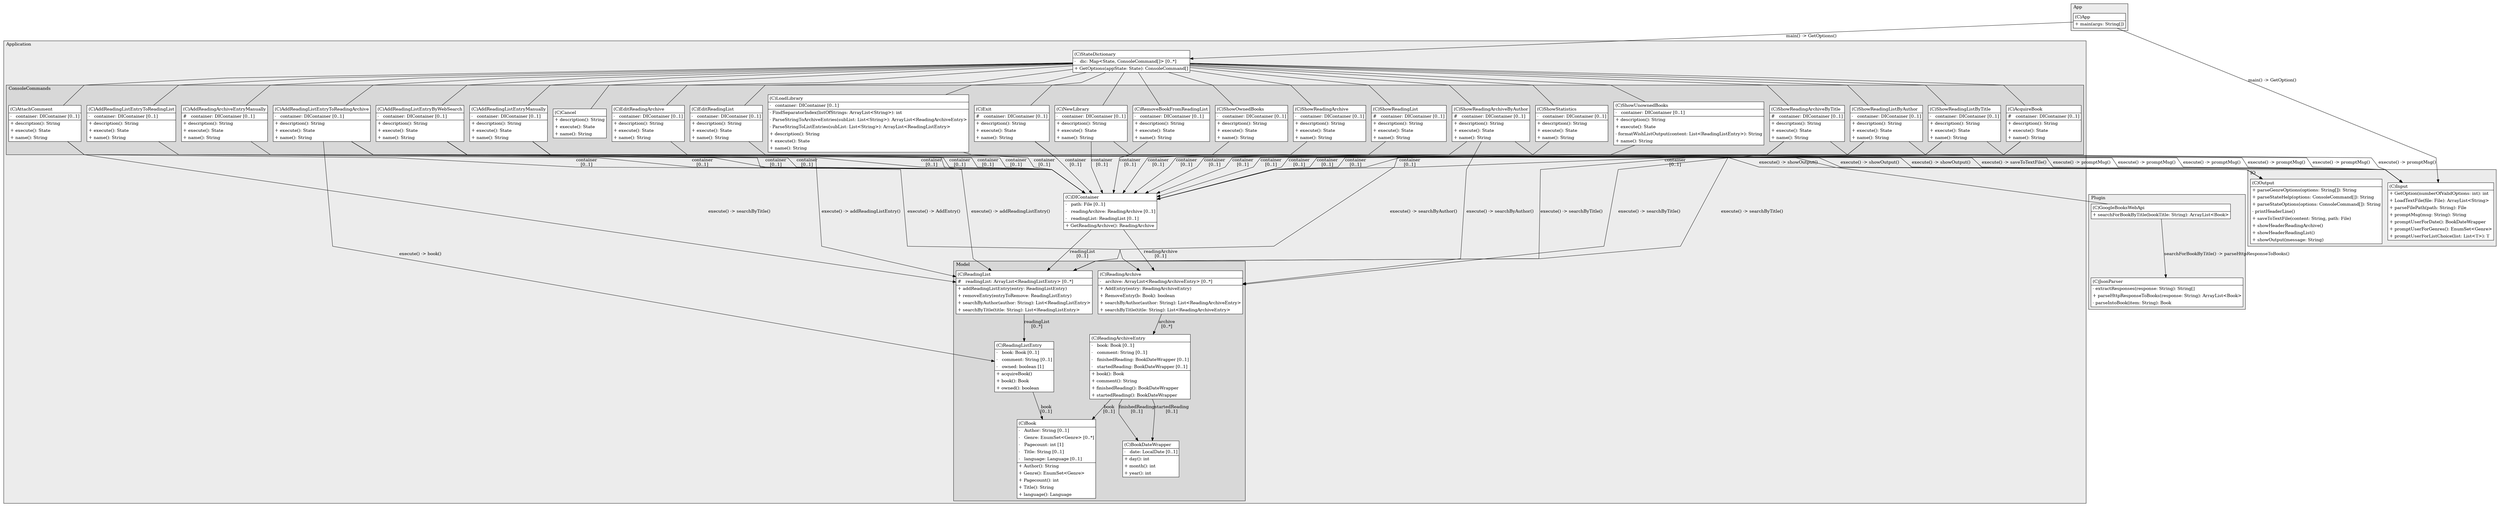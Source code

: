 @startuml

/' diagram meta data start
config=StructureConfiguration;
{
  "projectClassification": {
    "searchMode": "OpenProject", // OpenProject, AllProjects
    "includedProjects": "",
    "pathEndKeywords": "*.impl",
    "isClientPath": "",
    "isClientName": "",
    "isTestPath": "",
    "isTestName": "",
    "isMappingPath": "",
    "isMappingName": "",
    "isDataAccessPath": "",
    "isDataAccessName": "",
    "isDataStructurePath": "",
    "isDataStructureName": "",
    "isInterfaceStructuresPath": "",
    "isInterfaceStructuresName": "",
    "isEntryPointPath": "",
    "isEntryPointName": "",
    "treatFinalFieldsAsMandatory": false
  },
  "graphRestriction": {
    "classPackageExcludeFilter": "",
    "classPackageIncludeFilter": "",
    "classNameExcludeFilter": "",
    "classNameIncludeFilter": "",
    "methodNameExcludeFilter": "",
    "methodNameIncludeFilter": "",
    "removeByInheritance": "", // inheritance/annotation based filtering is done in a second step
    "removeByAnnotation": "",
    "removeByClassPackage": "", // cleanup the graph after inheritance/annotation based filtering is done
    "removeByClassName": "",
    "cutMappings": false,
    "cutEnum": true,
    "cutTests": true,
    "cutClient": true,
    "cutDataAccess": false,
    "cutInterfaceStructures": false,
    "cutDataStructures": false,
    "cutGetterAndSetter": true,
    "cutConstructors": true
  },
  "graphTraversal": {
    "forwardDepth": 6,
    "backwardDepth": 6,
    "classPackageExcludeFilter": "",
    "classPackageIncludeFilter": "",
    "classNameExcludeFilter": "",
    "classNameIncludeFilter": "",
    "methodNameExcludeFilter": "",
    "methodNameIncludeFilter": "",
    "hideMappings": false,
    "hideDataStructures": false,
    "hidePrivateMethods": true,
    "hideInterfaceCalls": true, // indirection: implementation -> interface (is hidden) -> implementation
    "onlyShowApplicationEntryPoints": false, // root node is included
    "useMethodCallsForStructureDiagram": "ForwardOnly" // ForwardOnly, BothDirections, No
  },
  "details": {
    "aggregation": "GroupByClass", // ByClass, GroupByClass, None
    "showClassGenericTypes": true,
    "showMethods": true,
    "showMethodParameterNames": true,
    "showMethodParameterTypes": true,
    "showMethodReturnType": true,
    "showPackageLevels": 2,
    "showDetailedClassStructure": true
  },
  "rootClass": "App",
  "extensionCallbackMethod": "" // qualified.class.name#methodName - signature: public static String method(String)
}
diagram meta data end '/



digraph g {
    rankdir="TB"
    splines=polyline
    

'nodes 
subgraph cluster_1072845520 { 
   	label=Application
	labeljust=l
	fillcolor="#ececec"
	style=filled
   
   DIContainer160408811[
	label=<<TABLE BORDER="1" CELLBORDER="0" CELLPADDING="4" CELLSPACING="0">
<TR><TD ALIGN="LEFT" >(C)DIContainer</TD></TR>
<HR/>
<TR><TD ALIGN="LEFT" >-   path: File [0..1]</TD></TR>
<TR><TD ALIGN="LEFT" >-   readingArchive: ReadingArchive [0..1]</TD></TR>
<TR><TD ALIGN="LEFT" >-   readingList: ReadingList [0..1]</TD></TR>
<HR/>
<TR><TD ALIGN="LEFT" >+ GetReadingArchive(): ReadingArchive</TD></TR>
</TABLE>>
	style=filled
	margin=0
	shape=plaintext
	fillcolor="#FFFFFF"
];

StateDictionary160408811[
	label=<<TABLE BORDER="1" CELLBORDER="0" CELLPADDING="4" CELLSPACING="0">
<TR><TD ALIGN="LEFT" >(C)StateDictionary</TD></TR>
<HR/>
<TR><TD ALIGN="LEFT" >-   dic: Map&lt;State, ConsoleCommand[]&gt; [0..*]</TD></TR>
<HR/>
<TR><TD ALIGN="LEFT" >+ GetOptions(appState: State): ConsoleCommand[]</TD></TR>
</TABLE>>
	style=filled
	margin=0
	shape=plaintext
	fillcolor="#FFFFFF"
];

subgraph cluster_1770848053 { 
   	label=Model
	labeljust=l
	fillcolor="#d8d8d8"
	style=filled
   
   Book481104144[
	label=<<TABLE BORDER="1" CELLBORDER="0" CELLPADDING="4" CELLSPACING="0">
<TR><TD ALIGN="LEFT" >(C)Book</TD></TR>
<HR/>
<TR><TD ALIGN="LEFT" >-   Author: String [0..1]</TD></TR>
<TR><TD ALIGN="LEFT" >-   Genre: EnumSet&lt;Genre&gt; [0..*]</TD></TR>
<TR><TD ALIGN="LEFT" >-   Pagecount: int [1]</TD></TR>
<TR><TD ALIGN="LEFT" >-   Title: String [0..1]</TD></TR>
<TR><TD ALIGN="LEFT" >-   language: Language [0..1]</TD></TR>
<HR/>
<TR><TD ALIGN="LEFT" >+ Author(): String</TD></TR>
<TR><TD ALIGN="LEFT" >+ Genre(): EnumSet&lt;Genre&gt;</TD></TR>
<TR><TD ALIGN="LEFT" >+ Pagecount(): int</TD></TR>
<TR><TD ALIGN="LEFT" >+ Title(): String</TD></TR>
<TR><TD ALIGN="LEFT" >+ language(): Language</TD></TR>
</TABLE>>
	style=filled
	margin=0
	shape=plaintext
	fillcolor="#FFFFFF"
];

BookDateWrapper481104144[
	label=<<TABLE BORDER="1" CELLBORDER="0" CELLPADDING="4" CELLSPACING="0">
<TR><TD ALIGN="LEFT" >(C)BookDateWrapper</TD></TR>
<HR/>
<TR><TD ALIGN="LEFT" >-   date: LocalDate [0..1]</TD></TR>
<HR/>
<TR><TD ALIGN="LEFT" >+ day(): int</TD></TR>
<TR><TD ALIGN="LEFT" >+ month(): int</TD></TR>
<TR><TD ALIGN="LEFT" >+ year(): int</TD></TR>
</TABLE>>
	style=filled
	margin=0
	shape=plaintext
	fillcolor="#FFFFFF"
];

ReadingArchive481104144[
	label=<<TABLE BORDER="1" CELLBORDER="0" CELLPADDING="4" CELLSPACING="0">
<TR><TD ALIGN="LEFT" >(C)ReadingArchive</TD></TR>
<HR/>
<TR><TD ALIGN="LEFT" >-   archive: ArrayList&lt;ReadingArchiveEntry&gt; [0..*]</TD></TR>
<HR/>
<TR><TD ALIGN="LEFT" >+ AddEntry(entry: ReadingArchiveEntry)</TD></TR>
<TR><TD ALIGN="LEFT" >+ RemoveEntry(b: Book): boolean</TD></TR>
<TR><TD ALIGN="LEFT" >+ searchByAuthor(author: String): List&lt;ReadingArchiveEntry&gt;</TD></TR>
<TR><TD ALIGN="LEFT" >+ searchByTitle(title: String): List&lt;ReadingArchiveEntry&gt;</TD></TR>
</TABLE>>
	style=filled
	margin=0
	shape=plaintext
	fillcolor="#FFFFFF"
];

ReadingArchiveEntry481104144[
	label=<<TABLE BORDER="1" CELLBORDER="0" CELLPADDING="4" CELLSPACING="0">
<TR><TD ALIGN="LEFT" >(C)ReadingArchiveEntry</TD></TR>
<HR/>
<TR><TD ALIGN="LEFT" >-   book: Book [0..1]</TD></TR>
<TR><TD ALIGN="LEFT" >-   comment: String [0..1]</TD></TR>
<TR><TD ALIGN="LEFT" >-   finishedReading: BookDateWrapper [0..1]</TD></TR>
<TR><TD ALIGN="LEFT" >-   startedReading: BookDateWrapper [0..1]</TD></TR>
<HR/>
<TR><TD ALIGN="LEFT" >+ book(): Book</TD></TR>
<TR><TD ALIGN="LEFT" >+ comment(): String</TD></TR>
<TR><TD ALIGN="LEFT" >+ finishedReading(): BookDateWrapper</TD></TR>
<TR><TD ALIGN="LEFT" >+ startedReading(): BookDateWrapper</TD></TR>
</TABLE>>
	style=filled
	margin=0
	shape=plaintext
	fillcolor="#FFFFFF"
];

ReadingList481104144[
	label=<<TABLE BORDER="1" CELLBORDER="0" CELLPADDING="4" CELLSPACING="0">
<TR><TD ALIGN="LEFT" >(C)ReadingList</TD></TR>
<HR/>
<TR><TD ALIGN="LEFT" >#   readingList: ArrayList&lt;ReadingListEntry&gt; [0..*]</TD></TR>
<HR/>
<TR><TD ALIGN="LEFT" >+ addReadingListEntry(entry: ReadingListEntry)</TD></TR>
<TR><TD ALIGN="LEFT" >+ removeEntry(entryToRemove: ReadingListEntry)</TD></TR>
<TR><TD ALIGN="LEFT" >+ searchByAuthor(author: String): List&lt;ReadingListEntry&gt;</TD></TR>
<TR><TD ALIGN="LEFT" >+ searchByTitle(title: String): List&lt;ReadingListEntry&gt;</TD></TR>
</TABLE>>
	style=filled
	margin=0
	shape=plaintext
	fillcolor="#FFFFFF"
];

ReadingListEntry481104144[
	label=<<TABLE BORDER="1" CELLBORDER="0" CELLPADDING="4" CELLSPACING="0">
<TR><TD ALIGN="LEFT" >(C)ReadingListEntry</TD></TR>
<HR/>
<TR><TD ALIGN="LEFT" >-   book: Book [0..1]</TD></TR>
<TR><TD ALIGN="LEFT" >-   comment: String [0..1]</TD></TR>
<TR><TD ALIGN="LEFT" >-   owned: boolean [1]</TD></TR>
<HR/>
<TR><TD ALIGN="LEFT" >+ acquireBook()</TD></TR>
<TR><TD ALIGN="LEFT" >+ book(): Book</TD></TR>
<TR><TD ALIGN="LEFT" >+ owned(): boolean</TD></TR>
</TABLE>>
	style=filled
	margin=0
	shape=plaintext
	fillcolor="#FFFFFF"
];
} 

subgraph cluster_622202847 { 
   	label=ConsoleCommands
	labeljust=l
	fillcolor="#d8d8d8"
	style=filled
   
   AcquireBook1398555944[
	label=<<TABLE BORDER="1" CELLBORDER="0" CELLPADDING="4" CELLSPACING="0">
<TR><TD ALIGN="LEFT" >(C)AcquireBook</TD></TR>
<HR/>
<TR><TD ALIGN="LEFT" >#   container: DIContainer [0..1]</TD></TR>
<HR/>
<TR><TD ALIGN="LEFT" >+ description(): String</TD></TR>
<TR><TD ALIGN="LEFT" >+ execute(): State</TD></TR>
<TR><TD ALIGN="LEFT" >+ name(): String</TD></TR>
</TABLE>>
	style=filled
	margin=0
	shape=plaintext
	fillcolor="#FFFFFF"
];

AddReadingArchiveEntryManually167638088[
	label=<<TABLE BORDER="1" CELLBORDER="0" CELLPADDING="4" CELLSPACING="0">
<TR><TD ALIGN="LEFT" >(C)AddReadingArchiveEntryManually</TD></TR>
<HR/>
<TR><TD ALIGN="LEFT" >#   container: DIContainer [0..1]</TD></TR>
<HR/>
<TR><TD ALIGN="LEFT" >+ description(): String</TD></TR>
<TR><TD ALIGN="LEFT" >+ execute(): State</TD></TR>
<TR><TD ALIGN="LEFT" >+ name(): String</TD></TR>
</TABLE>>
	style=filled
	margin=0
	shape=plaintext
	fillcolor="#FFFFFF"
];

AddReadingListEntryByWebSearch1398555944[
	label=<<TABLE BORDER="1" CELLBORDER="0" CELLPADDING="4" CELLSPACING="0">
<TR><TD ALIGN="LEFT" >(C)AddReadingListEntryByWebSearch</TD></TR>
<HR/>
<TR><TD ALIGN="LEFT" >-   container: DIContainer [0..1]</TD></TR>
<HR/>
<TR><TD ALIGN="LEFT" >+ description(): String</TD></TR>
<TR><TD ALIGN="LEFT" >+ execute(): State</TD></TR>
<TR><TD ALIGN="LEFT" >+ name(): String</TD></TR>
</TABLE>>
	style=filled
	margin=0
	shape=plaintext
	fillcolor="#FFFFFF"
];

AddReadingListEntryManually1398555944[
	label=<<TABLE BORDER="1" CELLBORDER="0" CELLPADDING="4" CELLSPACING="0">
<TR><TD ALIGN="LEFT" >(C)AddReadingListEntryManually</TD></TR>
<HR/>
<TR><TD ALIGN="LEFT" >-   container: DIContainer [0..1]</TD></TR>
<HR/>
<TR><TD ALIGN="LEFT" >+ description(): String</TD></TR>
<TR><TD ALIGN="LEFT" >+ execute(): State</TD></TR>
<TR><TD ALIGN="LEFT" >+ name(): String</TD></TR>
</TABLE>>
	style=filled
	margin=0
	shape=plaintext
	fillcolor="#FFFFFF"
];

AddReadingListEntryToReadingArchive167638088[
	label=<<TABLE BORDER="1" CELLBORDER="0" CELLPADDING="4" CELLSPACING="0">
<TR><TD ALIGN="LEFT" >(C)AddReadingListEntryToReadingArchive</TD></TR>
<HR/>
<TR><TD ALIGN="LEFT" >-   container: DIContainer [0..1]</TD></TR>
<HR/>
<TR><TD ALIGN="LEFT" >+ description(): String</TD></TR>
<TR><TD ALIGN="LEFT" >+ execute(): State</TD></TR>
<TR><TD ALIGN="LEFT" >+ name(): String</TD></TR>
</TABLE>>
	style=filled
	margin=0
	shape=plaintext
	fillcolor="#FFFFFF"
];

AddReadingListEntryToReadingList1398555944[
	label=<<TABLE BORDER="1" CELLBORDER="0" CELLPADDING="4" CELLSPACING="0">
<TR><TD ALIGN="LEFT" >(C)AddReadingListEntryToReadingList</TD></TR>
<HR/>
<TR><TD ALIGN="LEFT" >-   container: DIContainer [0..1]</TD></TR>
<HR/>
<TR><TD ALIGN="LEFT" >+ description(): String</TD></TR>
<TR><TD ALIGN="LEFT" >+ execute(): State</TD></TR>
<TR><TD ALIGN="LEFT" >+ name(): String</TD></TR>
</TABLE>>
	style=filled
	margin=0
	shape=plaintext
	fillcolor="#FFFFFF"
];

AttachComment1398555944[
	label=<<TABLE BORDER="1" CELLBORDER="0" CELLPADDING="4" CELLSPACING="0">
<TR><TD ALIGN="LEFT" >(C)AttachComment</TD></TR>
<HR/>
<TR><TD ALIGN="LEFT" >-   container: DIContainer [0..1]</TD></TR>
<HR/>
<TR><TD ALIGN="LEFT" >+ description(): String</TD></TR>
<TR><TD ALIGN="LEFT" >+ execute(): State</TD></TR>
<TR><TD ALIGN="LEFT" >+ name(): String</TD></TR>
</TABLE>>
	style=filled
	margin=0
	shape=plaintext
	fillcolor="#FFFFFF"
];

Cancel4600838[
	label=<<TABLE BORDER="1" CELLBORDER="0" CELLPADDING="4" CELLSPACING="0">
<TR><TD ALIGN="LEFT" >(C)Cancel</TD></TR>
<HR/>
<TR><TD ALIGN="LEFT" >+ description(): String</TD></TR>
<TR><TD ALIGN="LEFT" >+ execute(): State</TD></TR>
<TR><TD ALIGN="LEFT" >+ name(): String</TD></TR>
</TABLE>>
	style=filled
	margin=0
	shape=plaintext
	fillcolor="#FFFFFF"
];

EditReadingArchive986665920[
	label=<<TABLE BORDER="1" CELLBORDER="0" CELLPADDING="4" CELLSPACING="0">
<TR><TD ALIGN="LEFT" >(C)EditReadingArchive</TD></TR>
<HR/>
<TR><TD ALIGN="LEFT" >-   container: DIContainer [0..1]</TD></TR>
<HR/>
<TR><TD ALIGN="LEFT" >+ description(): String</TD></TR>
<TR><TD ALIGN="LEFT" >+ execute(): State</TD></TR>
<TR><TD ALIGN="LEFT" >+ name(): String</TD></TR>
</TABLE>>
	style=filled
	margin=0
	shape=plaintext
	fillcolor="#FFFFFF"
];

EditReadingList986665920[
	label=<<TABLE BORDER="1" CELLBORDER="0" CELLPADDING="4" CELLSPACING="0">
<TR><TD ALIGN="LEFT" >(C)EditReadingList</TD></TR>
<HR/>
<TR><TD ALIGN="LEFT" >-   container: DIContainer [0..1]</TD></TR>
<HR/>
<TR><TD ALIGN="LEFT" >+ description(): String</TD></TR>
<TR><TD ALIGN="LEFT" >+ execute(): State</TD></TR>
<TR><TD ALIGN="LEFT" >+ name(): String</TD></TR>
</TABLE>>
	style=filled
	margin=0
	shape=plaintext
	fillcolor="#FFFFFF"
];

Exit4600838[
	label=<<TABLE BORDER="1" CELLBORDER="0" CELLPADDING="4" CELLSPACING="0">
<TR><TD ALIGN="LEFT" >(C)Exit</TD></TR>
<HR/>
<TR><TD ALIGN="LEFT" >#   container: DIContainer [0..1]</TD></TR>
<HR/>
<TR><TD ALIGN="LEFT" >+ description(): String</TD></TR>
<TR><TD ALIGN="LEFT" >+ execute(): State</TD></TR>
<TR><TD ALIGN="LEFT" >+ name(): String</TD></TR>
</TABLE>>
	style=filled
	margin=0
	shape=plaintext
	fillcolor="#FFFFFF"
];

LoadLibrary73560600[
	label=<<TABLE BORDER="1" CELLBORDER="0" CELLPADDING="4" CELLSPACING="0">
<TR><TD ALIGN="LEFT" >(C)LoadLibrary</TD></TR>
<HR/>
<TR><TD ALIGN="LEFT" >-   container: DIContainer [0..1]</TD></TR>
<HR/>
<TR><TD ALIGN="LEFT" >- FindSeparatorIndex(listOfStrings: ArrayList&lt;String&gt;): int</TD></TR>
<TR><TD ALIGN="LEFT" >- ParseStringToArchiveEntries(subList: List&lt;String&gt;): ArrayList&lt;ReadingArchiveEntry&gt;</TD></TR>
<TR><TD ALIGN="LEFT" >- ParseStringToListEntries(subList: List&lt;String&gt;): ArrayList&lt;ReadingListEntry&gt;</TD></TR>
<TR><TD ALIGN="LEFT" >+ description(): String</TD></TR>
<TR><TD ALIGN="LEFT" >+ execute(): State</TD></TR>
<TR><TD ALIGN="LEFT" >+ name(): String</TD></TR>
</TABLE>>
	style=filled
	margin=0
	shape=plaintext
	fillcolor="#FFFFFF"
];

NewLibrary73560600[
	label=<<TABLE BORDER="1" CELLBORDER="0" CELLPADDING="4" CELLSPACING="0">
<TR><TD ALIGN="LEFT" >(C)NewLibrary</TD></TR>
<HR/>
<TR><TD ALIGN="LEFT" >-   container: DIContainer [0..1]</TD></TR>
<HR/>
<TR><TD ALIGN="LEFT" >+ description(): String</TD></TR>
<TR><TD ALIGN="LEFT" >+ execute(): State</TD></TR>
<TR><TD ALIGN="LEFT" >+ name(): String</TD></TR>
</TABLE>>
	style=filled
	margin=0
	shape=plaintext
	fillcolor="#FFFFFF"
];

RemoveBookFromReadingList1398555944[
	label=<<TABLE BORDER="1" CELLBORDER="0" CELLPADDING="4" CELLSPACING="0">
<TR><TD ALIGN="LEFT" >(C)RemoveBookFromReadingList</TD></TR>
<HR/>
<TR><TD ALIGN="LEFT" >-   container: DIContainer [0..1]</TD></TR>
<HR/>
<TR><TD ALIGN="LEFT" >+ description(): String</TD></TR>
<TR><TD ALIGN="LEFT" >+ execute(): State</TD></TR>
<TR><TD ALIGN="LEFT" >+ name(): String</TD></TR>
</TABLE>>
	style=filled
	margin=0
	shape=plaintext
	fillcolor="#FFFFFF"
];

ShowOwnedBooks868104187[
	label=<<TABLE BORDER="1" CELLBORDER="0" CELLPADDING="4" CELLSPACING="0">
<TR><TD ALIGN="LEFT" >(C)ShowOwnedBooks</TD></TR>
<HR/>
<TR><TD ALIGN="LEFT" >-   container: DIContainer [0..1]</TD></TR>
<HR/>
<TR><TD ALIGN="LEFT" >+ description(): String</TD></TR>
<TR><TD ALIGN="LEFT" >+ execute(): State</TD></TR>
<TR><TD ALIGN="LEFT" >+ name(): String</TD></TR>
</TABLE>>
	style=filled
	margin=0
	shape=plaintext
	fillcolor="#FFFFFF"
];

ShowReadingArchive986665920[
	label=<<TABLE BORDER="1" CELLBORDER="0" CELLPADDING="4" CELLSPACING="0">
<TR><TD ALIGN="LEFT" >(C)ShowReadingArchive</TD></TR>
<HR/>
<TR><TD ALIGN="LEFT" >-   container: DIContainer [0..1]</TD></TR>
<HR/>
<TR><TD ALIGN="LEFT" >+ description(): String</TD></TR>
<TR><TD ALIGN="LEFT" >+ execute(): State</TD></TR>
<TR><TD ALIGN="LEFT" >+ name(): String</TD></TR>
</TABLE>>
	style=filled
	margin=0
	shape=plaintext
	fillcolor="#FFFFFF"
];

ShowReadingArchiveByAuthor1671248891[
	label=<<TABLE BORDER="1" CELLBORDER="0" CELLPADDING="4" CELLSPACING="0">
<TR><TD ALIGN="LEFT" >(C)ShowReadingArchiveByAuthor</TD></TR>
<HR/>
<TR><TD ALIGN="LEFT" >#   container: DIContainer [0..1]</TD></TR>
<HR/>
<TR><TD ALIGN="LEFT" >+ description(): String</TD></TR>
<TR><TD ALIGN="LEFT" >+ execute(): State</TD></TR>
<TR><TD ALIGN="LEFT" >+ name(): String</TD></TR>
</TABLE>>
	style=filled
	margin=0
	shape=plaintext
	fillcolor="#FFFFFF"
];

ShowReadingArchiveByTitle1671248891[
	label=<<TABLE BORDER="1" CELLBORDER="0" CELLPADDING="4" CELLSPACING="0">
<TR><TD ALIGN="LEFT" >(C)ShowReadingArchiveByTitle</TD></TR>
<HR/>
<TR><TD ALIGN="LEFT" >#   container: DIContainer [0..1]</TD></TR>
<HR/>
<TR><TD ALIGN="LEFT" >+ description(): String</TD></TR>
<TR><TD ALIGN="LEFT" >+ execute(): State</TD></TR>
<TR><TD ALIGN="LEFT" >+ name(): String</TD></TR>
</TABLE>>
	style=filled
	margin=0
	shape=plaintext
	fillcolor="#FFFFFF"
];

ShowReadingList986665920[
	label=<<TABLE BORDER="1" CELLBORDER="0" CELLPADDING="4" CELLSPACING="0">
<TR><TD ALIGN="LEFT" >(C)ShowReadingList</TD></TR>
<HR/>
<TR><TD ALIGN="LEFT" >#   container: DIContainer [0..1]</TD></TR>
<HR/>
<TR><TD ALIGN="LEFT" >+ description(): String</TD></TR>
<TR><TD ALIGN="LEFT" >+ execute(): State</TD></TR>
<TR><TD ALIGN="LEFT" >+ name(): String</TD></TR>
</TABLE>>
	style=filled
	margin=0
	shape=plaintext
	fillcolor="#FFFFFF"
];

ShowReadingListByAuthor868104187[
	label=<<TABLE BORDER="1" CELLBORDER="0" CELLPADDING="4" CELLSPACING="0">
<TR><TD ALIGN="LEFT" >(C)ShowReadingListByAuthor</TD></TR>
<HR/>
<TR><TD ALIGN="LEFT" >-   container: DIContainer [0..1]</TD></TR>
<HR/>
<TR><TD ALIGN="LEFT" >+ description(): String</TD></TR>
<TR><TD ALIGN="LEFT" >+ execute(): State</TD></TR>
<TR><TD ALIGN="LEFT" >+ name(): String</TD></TR>
</TABLE>>
	style=filled
	margin=0
	shape=plaintext
	fillcolor="#FFFFFF"
];

ShowReadingListByTitle868104187[
	label=<<TABLE BORDER="1" CELLBORDER="0" CELLPADDING="4" CELLSPACING="0">
<TR><TD ALIGN="LEFT" >(C)ShowReadingListByTitle</TD></TR>
<HR/>
<TR><TD ALIGN="LEFT" >-   container: DIContainer [0..1]</TD></TR>
<HR/>
<TR><TD ALIGN="LEFT" >+ description(): String</TD></TR>
<TR><TD ALIGN="LEFT" >+ execute(): State</TD></TR>
<TR><TD ALIGN="LEFT" >+ name(): String</TD></TR>
</TABLE>>
	style=filled
	margin=0
	shape=plaintext
	fillcolor="#FFFFFF"
];

ShowStatistics986665920[
	label=<<TABLE BORDER="1" CELLBORDER="0" CELLPADDING="4" CELLSPACING="0">
<TR><TD ALIGN="LEFT" >(C)ShowStatistics</TD></TR>
<HR/>
<TR><TD ALIGN="LEFT" >-   container: DIContainer [0..1]</TD></TR>
<HR/>
<TR><TD ALIGN="LEFT" >+ description(): String</TD></TR>
<TR><TD ALIGN="LEFT" >+ execute(): State</TD></TR>
<TR><TD ALIGN="LEFT" >+ name(): String</TD></TR>
</TABLE>>
	style=filled
	margin=0
	shape=plaintext
	fillcolor="#FFFFFF"
];

ShowUnownedBooks868104187[
	label=<<TABLE BORDER="1" CELLBORDER="0" CELLPADDING="4" CELLSPACING="0">
<TR><TD ALIGN="LEFT" >(C)ShowUnownedBooks</TD></TR>
<HR/>
<TR><TD ALIGN="LEFT" >-   container: DIContainer [0..1]</TD></TR>
<HR/>
<TR><TD ALIGN="LEFT" >+ description(): String</TD></TR>
<TR><TD ALIGN="LEFT" >+ execute(): State</TD></TR>
<TR><TD ALIGN="LEFT" >- formatWishListOutput(content: List&lt;ReadingListEntry&gt;): String</TD></TR>
<TR><TD ALIGN="LEFT" >+ name(): String</TD></TR>
</TABLE>>
	style=filled
	margin=0
	shape=plaintext
	fillcolor="#FFFFFF"
];
} 
} 

subgraph cluster_1901307053 { 
   	label=Plugin
	labeljust=l
	fillcolor="#ececec"
	style=filled
   
   GoogleBooksWebApi1901307053[
	label=<<TABLE BORDER="1" CELLBORDER="0" CELLPADDING="4" CELLSPACING="0">
<TR><TD ALIGN="LEFT" >(C)GoogleBooksWebApi</TD></TR>
<HR/>
<TR><TD ALIGN="LEFT" >+ searchForBookByTitle(bookTitle: String): ArrayList&lt;Book&gt;</TD></TR>
</TABLE>>
	style=filled
	margin=0
	shape=plaintext
	fillcolor="#FFFFFF"
];

JsonParser1901307053[
	label=<<TABLE BORDER="1" CELLBORDER="0" CELLPADDING="4" CELLSPACING="0">
<TR><TD ALIGN="LEFT" >(C)JsonParser</TD></TR>
<HR/>
<TR><TD ALIGN="LEFT" >- extractResponses(response: String): String[]</TD></TR>
<TR><TD ALIGN="LEFT" >+ parseHttpResponseToBooks(response: String): ArrayList&lt;Book&gt;</TD></TR>
<TR><TD ALIGN="LEFT" >- parseIntoBook(item: String): Book</TD></TR>
</TABLE>>
	style=filled
	margin=0
	shape=plaintext
	fillcolor="#FFFFFF"
];
} 

subgraph cluster_2342 { 
   	label=IO
	labeljust=l
	fillcolor="#ececec"
	style=filled
   
   Input190330273[
	label=<<TABLE BORDER="1" CELLBORDER="0" CELLPADDING="4" CELLSPACING="0">
<TR><TD ALIGN="LEFT" >(C)Input</TD></TR>
<HR/>
<TR><TD ALIGN="LEFT" >+ GetOption(numberOfValidOptions: int): int</TD></TR>
<TR><TD ALIGN="LEFT" >+ LoadTextFile(file: File): ArrayList&lt;String&gt;</TD></TR>
<TR><TD ALIGN="LEFT" >+ parseFilePath(path: String): File</TD></TR>
<TR><TD ALIGN="LEFT" >+ promptMsg(msg: String): String</TD></TR>
<TR><TD ALIGN="LEFT" >+ promptUserForDate(): BookDateWrapper</TD></TR>
<TR><TD ALIGN="LEFT" >+ promptUserForGenres(): EnumSet&lt;Genre&gt;</TD></TR>
<TR><TD ALIGN="LEFT" >+ promptUserForListChoice(list: List&lt;T&gt;): T</TD></TR>
</TABLE>>
	style=filled
	margin=0
	shape=plaintext
	fillcolor="#FFFFFF"
];

Output190330273[
	label=<<TABLE BORDER="1" CELLBORDER="0" CELLPADDING="4" CELLSPACING="0">
<TR><TD ALIGN="LEFT" >(C)Output</TD></TR>
<HR/>
<TR><TD ALIGN="LEFT" >+ parseGenreOptions(options: String[]): String</TD></TR>
<TR><TD ALIGN="LEFT" >+ parseStateHelp(options: ConsoleCommand[]): String</TD></TR>
<TR><TD ALIGN="LEFT" >+ parseStateOptions(options: ConsoleCommand[]): String</TD></TR>
<TR><TD ALIGN="LEFT" >- printHeaderLine()</TD></TR>
<TR><TD ALIGN="LEFT" >+ saveToTextFile(content: String, path: File)</TD></TR>
<TR><TD ALIGN="LEFT" >+ showHeaderReadingArchive()</TD></TR>
<TR><TD ALIGN="LEFT" >+ showHeaderReadingList()</TD></TR>
<TR><TD ALIGN="LEFT" >+ showOutput(message: String)</TD></TR>
</TABLE>>
	style=filled
	margin=0
	shape=plaintext
	fillcolor="#FFFFFF"
];
} 

subgraph cluster_66049 { 
   	label=App
	labeljust=l
	fillcolor="#ececec"
	style=filled
   
   App66049[
	label=<<TABLE BORDER="1" CELLBORDER="0" CELLPADDING="4" CELLSPACING="0">
<TR><TD ALIGN="LEFT" >(C)App</TD></TR>
<HR/>
<TR><TD ALIGN="LEFT" >+ main(args: String[])</TD></TR>
</TABLE>>
	style=filled
	margin=0
	shape=plaintext
	fillcolor="#FFFFFF"
];
} 

'edges    
AcquireBook1398555944 -> DIContainer160408811[label="container
[0..1]"];
AcquireBook1398555944 -> ReadingList481104144[label="execute() -> searchByTitle()"];
AddReadingArchiveEntryManually167638088 -> DIContainer160408811[label="container
[0..1]"];
AddReadingListEntryByWebSearch1398555944 -> DIContainer160408811[label="container
[0..1]"];
AddReadingListEntryByWebSearch1398555944 -> GoogleBooksWebApi1901307053[arrowhead=none];
AddReadingListEntryByWebSearch1398555944 -> Output190330273[label="execute() -> showOutput()"];
AddReadingListEntryByWebSearch1398555944 -> ReadingList481104144[label="execute() -> addReadingListEntry()"];
AddReadingListEntryManually1398555944 -> DIContainer160408811[label="container
[0..1]"];
AddReadingListEntryManually1398555944 -> Output190330273[label="execute() -> showOutput()"];
AddReadingListEntryManually1398555944 -> ReadingList481104144[label="execute() -> addReadingListEntry()"];
AddReadingListEntryToReadingArchive167638088 -> DIContainer160408811[label="container
[0..1]"];
AddReadingListEntryToReadingArchive167638088 -> Output190330273[label="execute() -> showOutput()"];
AddReadingListEntryToReadingArchive167638088 -> ReadingArchive481104144[label="execute() -> AddEntry()"];
AddReadingListEntryToReadingArchive167638088 -> ReadingListEntry481104144[label="execute() -> book()"];
AddReadingListEntryToReadingList1398555944 -> DIContainer160408811[label="container
[0..1]"];
App66049 -> Input190330273[label="main() -> GetOption()"];
App66049 -> StateDictionary160408811[label="main() -> GetOptions()"];
AttachComment1398555944 -> DIContainer160408811[label="container
[0..1]"];
AttachComment1398555944 -> ReadingList481104144[label="execute() -> searchByTitle()"];
DIContainer160408811 -> ReadingArchive481104144[label="readingArchive
[0..1]"];
DIContainer160408811 -> ReadingList481104144[label="readingList
[0..1]"];
EditReadingArchive986665920 -> DIContainer160408811[label="container
[0..1]"];
EditReadingList986665920 -> DIContainer160408811[label="container
[0..1]"];
Exit4600838 -> DIContainer160408811[label="container
[0..1]"];
Exit4600838 -> Input190330273[label="execute() -> promptMsg()"];
Exit4600838 -> Output190330273[label="execute() -> saveToTextFile()"];
GoogleBooksWebApi1901307053 -> JsonParser1901307053[label="searchForBookByTitle() -> parseHttpResponseToBooks()"];
LoadLibrary73560600 -> DIContainer160408811[label="container
[0..1]"];
NewLibrary73560600 -> DIContainer160408811[label="container
[0..1]"];
NewLibrary73560600 -> Input190330273[label="execute() -> promptMsg()"];
ReadingArchive481104144 -> ReadingArchiveEntry481104144[label="archive
[0..*]"];
ReadingArchiveEntry481104144 -> Book481104144[label="book
[0..1]"];
ReadingArchiveEntry481104144 -> BookDateWrapper481104144[label="finishedReading
[0..1]"];
ReadingArchiveEntry481104144 -> BookDateWrapper481104144[label="startedReading
[0..1]"];
ReadingList481104144 -> ReadingListEntry481104144[label="readingList
[0..*]"];
ReadingListEntry481104144 -> Book481104144[label="book
[0..1]"];
RemoveBookFromReadingList1398555944 -> DIContainer160408811[label="container
[0..1]"];
ShowOwnedBooks868104187 -> DIContainer160408811[label="container
[0..1]"];
ShowReadingArchive986665920 -> DIContainer160408811[label="container
[0..1]"];
ShowReadingArchiveByAuthor1671248891 -> DIContainer160408811[label="container
[0..1]"];
ShowReadingArchiveByAuthor1671248891 -> Input190330273[label="execute() -> promptMsg()"];
ShowReadingArchiveByAuthor1671248891 -> ReadingArchive481104144[label="execute() -> searchByAuthor()"];
ShowReadingArchiveByTitle1671248891 -> DIContainer160408811[label="container
[0..1]"];
ShowReadingArchiveByTitle1671248891 -> Input190330273[label="execute() -> promptMsg()"];
ShowReadingArchiveByTitle1671248891 -> ReadingArchive481104144[label="execute() -> searchByTitle()"];
ShowReadingList986665920 -> DIContainer160408811[label="container
[0..1]"];
ShowReadingListByAuthor868104187 -> DIContainer160408811[label="container
[0..1]"];
ShowReadingListByAuthor868104187 -> Input190330273[label="execute() -> promptMsg()"];
ShowReadingListByAuthor868104187 -> ReadingList481104144[label="execute() -> searchByAuthor()"];
ShowReadingListByTitle868104187 -> DIContainer160408811[label="container
[0..1]"];
ShowReadingListByTitle868104187 -> Input190330273[label="execute() -> promptMsg()"];
ShowReadingListByTitle868104187 -> ReadingList481104144[label="execute() -> searchByTitle()"];
ShowStatistics986665920 -> DIContainer160408811[label="container
[0..1]"];
ShowUnownedBooks868104187 -> DIContainer160408811[label="container
[0..1]"];
StateDictionary160408811 -> AcquireBook1398555944[arrowhead=none];
StateDictionary160408811 -> AddReadingArchiveEntryManually167638088[arrowhead=none];
StateDictionary160408811 -> AddReadingListEntryByWebSearch1398555944[arrowhead=none];
StateDictionary160408811 -> AddReadingListEntryManually1398555944[arrowhead=none];
StateDictionary160408811 -> AddReadingListEntryToReadingArchive167638088[arrowhead=none];
StateDictionary160408811 -> AddReadingListEntryToReadingList1398555944[arrowhead=none];
StateDictionary160408811 -> AttachComment1398555944[arrowhead=none];
StateDictionary160408811 -> Cancel4600838[arrowhead=none];
StateDictionary160408811 -> EditReadingArchive986665920[arrowhead=none];
StateDictionary160408811 -> EditReadingList986665920[arrowhead=none];
StateDictionary160408811 -> Exit4600838[arrowhead=none];
StateDictionary160408811 -> LoadLibrary73560600[arrowhead=none];
StateDictionary160408811 -> NewLibrary73560600[arrowhead=none];
StateDictionary160408811 -> RemoveBookFromReadingList1398555944[arrowhead=none];
StateDictionary160408811 -> ShowOwnedBooks868104187[arrowhead=none];
StateDictionary160408811 -> ShowReadingArchive986665920[arrowhead=none];
StateDictionary160408811 -> ShowReadingArchiveByAuthor1671248891[arrowhead=none];
StateDictionary160408811 -> ShowReadingArchiveByTitle1671248891[arrowhead=none];
StateDictionary160408811 -> ShowReadingList986665920[arrowhead=none];
StateDictionary160408811 -> ShowReadingListByAuthor868104187[arrowhead=none];
StateDictionary160408811 -> ShowReadingListByTitle868104187[arrowhead=none];
StateDictionary160408811 -> ShowStatistics986665920[arrowhead=none];
StateDictionary160408811 -> ShowUnownedBooks868104187[arrowhead=none];
    
}
@enduml